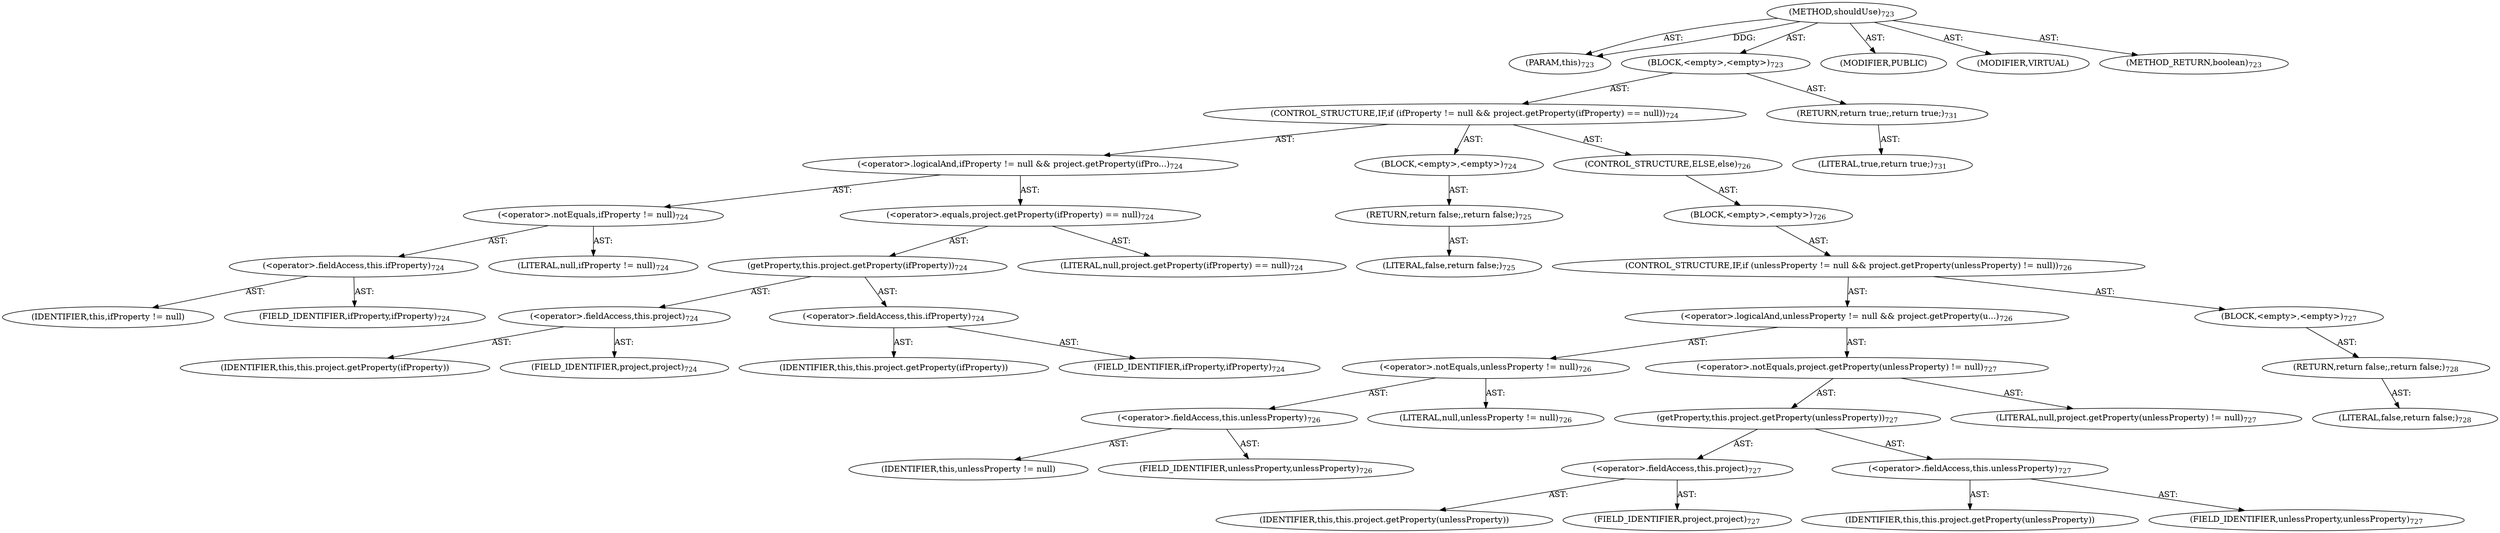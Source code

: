digraph "shouldUse" {  
"111669149729" [label = <(METHOD,shouldUse)<SUB>723</SUB>> ]
"115964117059" [label = <(PARAM,this)<SUB>723</SUB>> ]
"25769803870" [label = <(BLOCK,&lt;empty&gt;,&lt;empty&gt;)<SUB>723</SUB>> ]
"47244640306" [label = <(CONTROL_STRUCTURE,IF,if (ifProperty != null &amp;&amp; project.getProperty(ifProperty) == null))<SUB>724</SUB>> ]
"30064771483" [label = <(&lt;operator&gt;.logicalAnd,ifProperty != null &amp;&amp; project.getProperty(ifPro...)<SUB>724</SUB>> ]
"30064771484" [label = <(&lt;operator&gt;.notEquals,ifProperty != null)<SUB>724</SUB>> ]
"30064771485" [label = <(&lt;operator&gt;.fieldAccess,this.ifProperty)<SUB>724</SUB>> ]
"68719477074" [label = <(IDENTIFIER,this,ifProperty != null)> ]
"55834574959" [label = <(FIELD_IDENTIFIER,ifProperty,ifProperty)<SUB>724</SUB>> ]
"90194313294" [label = <(LITERAL,null,ifProperty != null)<SUB>724</SUB>> ]
"30064771486" [label = <(&lt;operator&gt;.equals,project.getProperty(ifProperty) == null)<SUB>724</SUB>> ]
"30064771487" [label = <(getProperty,this.project.getProperty(ifProperty))<SUB>724</SUB>> ]
"30064771488" [label = <(&lt;operator&gt;.fieldAccess,this.project)<SUB>724</SUB>> ]
"68719477075" [label = <(IDENTIFIER,this,this.project.getProperty(ifProperty))> ]
"55834574960" [label = <(FIELD_IDENTIFIER,project,project)<SUB>724</SUB>> ]
"30064771489" [label = <(&lt;operator&gt;.fieldAccess,this.ifProperty)<SUB>724</SUB>> ]
"68719477076" [label = <(IDENTIFIER,this,this.project.getProperty(ifProperty))> ]
"55834574961" [label = <(FIELD_IDENTIFIER,ifProperty,ifProperty)<SUB>724</SUB>> ]
"90194313295" [label = <(LITERAL,null,project.getProperty(ifProperty) == null)<SUB>724</SUB>> ]
"25769803871" [label = <(BLOCK,&lt;empty&gt;,&lt;empty&gt;)<SUB>724</SUB>> ]
"146028888076" [label = <(RETURN,return false;,return false;)<SUB>725</SUB>> ]
"90194313296" [label = <(LITERAL,false,return false;)<SUB>725</SUB>> ]
"47244640307" [label = <(CONTROL_STRUCTURE,ELSE,else)<SUB>726</SUB>> ]
"25769803872" [label = <(BLOCK,&lt;empty&gt;,&lt;empty&gt;)<SUB>726</SUB>> ]
"47244640308" [label = <(CONTROL_STRUCTURE,IF,if (unlessProperty != null &amp;&amp; project.getProperty(unlessProperty) != null))<SUB>726</SUB>> ]
"30064771490" [label = <(&lt;operator&gt;.logicalAnd,unlessProperty != null &amp;&amp; project.getProperty(u...)<SUB>726</SUB>> ]
"30064771491" [label = <(&lt;operator&gt;.notEquals,unlessProperty != null)<SUB>726</SUB>> ]
"30064771492" [label = <(&lt;operator&gt;.fieldAccess,this.unlessProperty)<SUB>726</SUB>> ]
"68719477077" [label = <(IDENTIFIER,this,unlessProperty != null)> ]
"55834574962" [label = <(FIELD_IDENTIFIER,unlessProperty,unlessProperty)<SUB>726</SUB>> ]
"90194313297" [label = <(LITERAL,null,unlessProperty != null)<SUB>726</SUB>> ]
"30064771493" [label = <(&lt;operator&gt;.notEquals,project.getProperty(unlessProperty) != null)<SUB>727</SUB>> ]
"30064771494" [label = <(getProperty,this.project.getProperty(unlessProperty))<SUB>727</SUB>> ]
"30064771495" [label = <(&lt;operator&gt;.fieldAccess,this.project)<SUB>727</SUB>> ]
"68719477078" [label = <(IDENTIFIER,this,this.project.getProperty(unlessProperty))> ]
"55834574963" [label = <(FIELD_IDENTIFIER,project,project)<SUB>727</SUB>> ]
"30064771496" [label = <(&lt;operator&gt;.fieldAccess,this.unlessProperty)<SUB>727</SUB>> ]
"68719477079" [label = <(IDENTIFIER,this,this.project.getProperty(unlessProperty))> ]
"55834574964" [label = <(FIELD_IDENTIFIER,unlessProperty,unlessProperty)<SUB>727</SUB>> ]
"90194313298" [label = <(LITERAL,null,project.getProperty(unlessProperty) != null)<SUB>727</SUB>> ]
"25769803873" [label = <(BLOCK,&lt;empty&gt;,&lt;empty&gt;)<SUB>727</SUB>> ]
"146028888077" [label = <(RETURN,return false;,return false;)<SUB>728</SUB>> ]
"90194313299" [label = <(LITERAL,false,return false;)<SUB>728</SUB>> ]
"146028888078" [label = <(RETURN,return true;,return true;)<SUB>731</SUB>> ]
"90194313300" [label = <(LITERAL,true,return true;)<SUB>731</SUB>> ]
"133143986271" [label = <(MODIFIER,PUBLIC)> ]
"133143986272" [label = <(MODIFIER,VIRTUAL)> ]
"128849018913" [label = <(METHOD_RETURN,boolean)<SUB>723</SUB>> ]
  "111669149729" -> "115964117059"  [ label = "AST: "] 
  "111669149729" -> "25769803870"  [ label = "AST: "] 
  "111669149729" -> "133143986271"  [ label = "AST: "] 
  "111669149729" -> "133143986272"  [ label = "AST: "] 
  "111669149729" -> "128849018913"  [ label = "AST: "] 
  "25769803870" -> "47244640306"  [ label = "AST: "] 
  "25769803870" -> "146028888078"  [ label = "AST: "] 
  "47244640306" -> "30064771483"  [ label = "AST: "] 
  "47244640306" -> "25769803871"  [ label = "AST: "] 
  "47244640306" -> "47244640307"  [ label = "AST: "] 
  "30064771483" -> "30064771484"  [ label = "AST: "] 
  "30064771483" -> "30064771486"  [ label = "AST: "] 
  "30064771484" -> "30064771485"  [ label = "AST: "] 
  "30064771484" -> "90194313294"  [ label = "AST: "] 
  "30064771485" -> "68719477074"  [ label = "AST: "] 
  "30064771485" -> "55834574959"  [ label = "AST: "] 
  "30064771486" -> "30064771487"  [ label = "AST: "] 
  "30064771486" -> "90194313295"  [ label = "AST: "] 
  "30064771487" -> "30064771488"  [ label = "AST: "] 
  "30064771487" -> "30064771489"  [ label = "AST: "] 
  "30064771488" -> "68719477075"  [ label = "AST: "] 
  "30064771488" -> "55834574960"  [ label = "AST: "] 
  "30064771489" -> "68719477076"  [ label = "AST: "] 
  "30064771489" -> "55834574961"  [ label = "AST: "] 
  "25769803871" -> "146028888076"  [ label = "AST: "] 
  "146028888076" -> "90194313296"  [ label = "AST: "] 
  "47244640307" -> "25769803872"  [ label = "AST: "] 
  "25769803872" -> "47244640308"  [ label = "AST: "] 
  "47244640308" -> "30064771490"  [ label = "AST: "] 
  "47244640308" -> "25769803873"  [ label = "AST: "] 
  "30064771490" -> "30064771491"  [ label = "AST: "] 
  "30064771490" -> "30064771493"  [ label = "AST: "] 
  "30064771491" -> "30064771492"  [ label = "AST: "] 
  "30064771491" -> "90194313297"  [ label = "AST: "] 
  "30064771492" -> "68719477077"  [ label = "AST: "] 
  "30064771492" -> "55834574962"  [ label = "AST: "] 
  "30064771493" -> "30064771494"  [ label = "AST: "] 
  "30064771493" -> "90194313298"  [ label = "AST: "] 
  "30064771494" -> "30064771495"  [ label = "AST: "] 
  "30064771494" -> "30064771496"  [ label = "AST: "] 
  "30064771495" -> "68719477078"  [ label = "AST: "] 
  "30064771495" -> "55834574963"  [ label = "AST: "] 
  "30064771496" -> "68719477079"  [ label = "AST: "] 
  "30064771496" -> "55834574964"  [ label = "AST: "] 
  "25769803873" -> "146028888077"  [ label = "AST: "] 
  "146028888077" -> "90194313299"  [ label = "AST: "] 
  "146028888078" -> "90194313300"  [ label = "AST: "] 
  "111669149729" -> "115964117059"  [ label = "DDG: "] 
}
